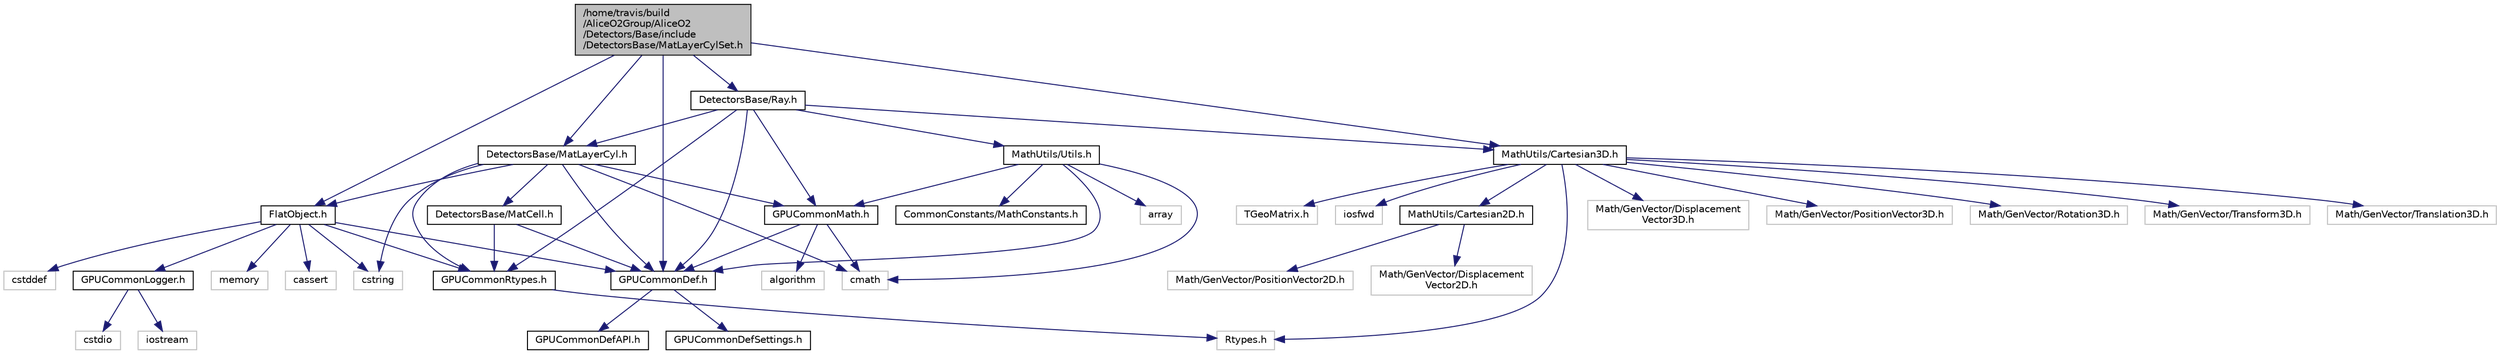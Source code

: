 digraph "/home/travis/build/AliceO2Group/AliceO2/Detectors/Base/include/DetectorsBase/MatLayerCylSet.h"
{
 // INTERACTIVE_SVG=YES
  bgcolor="transparent";
  edge [fontname="Helvetica",fontsize="10",labelfontname="Helvetica",labelfontsize="10"];
  node [fontname="Helvetica",fontsize="10",shape=record];
  Node0 [label="/home/travis/build\l/AliceO2Group/AliceO2\l/Detectors/Base/include\l/DetectorsBase/MatLayerCylSet.h",height=0.2,width=0.4,color="black", fillcolor="grey75", style="filled", fontcolor="black"];
  Node0 -> Node1 [color="midnightblue",fontsize="10",style="solid",fontname="Helvetica"];
  Node1 [label="GPUCommonDef.h",height=0.2,width=0.4,color="black",URL="$df/d21/GPUCommonDef_8h.html"];
  Node1 -> Node2 [color="midnightblue",fontsize="10",style="solid",fontname="Helvetica"];
  Node2 [label="GPUCommonDefSettings.h",height=0.2,width=0.4,color="black",URL="$d5/d93/GPUCommonDefSettings_8h.html"];
  Node1 -> Node3 [color="midnightblue",fontsize="10",style="solid",fontname="Helvetica"];
  Node3 [label="GPUCommonDefAPI.h",height=0.2,width=0.4,color="black",URL="$da/d5a/GPUCommonDefAPI_8h.html"];
  Node0 -> Node4 [color="midnightblue",fontsize="10",style="solid",fontname="Helvetica"];
  Node4 [label="DetectorsBase/MatLayerCyl.h",height=0.2,width=0.4,color="black",URL="$da/df3/MatLayerCyl_8h.html",tooltip="Declarations for single cylindrical material layer class. "];
  Node4 -> Node5 [color="midnightblue",fontsize="10",style="solid",fontname="Helvetica"];
  Node5 [label="cmath",height=0.2,width=0.4,color="grey75"];
  Node4 -> Node6 [color="midnightblue",fontsize="10",style="solid",fontname="Helvetica"];
  Node6 [label="cstring",height=0.2,width=0.4,color="grey75"];
  Node4 -> Node1 [color="midnightblue",fontsize="10",style="solid",fontname="Helvetica"];
  Node4 -> Node7 [color="midnightblue",fontsize="10",style="solid",fontname="Helvetica"];
  Node7 [label="FlatObject.h",height=0.2,width=0.4,color="black",URL="$db/dff/FlatObject_8h.html",tooltip="Definition of FlatObject class. "];
  Node7 -> Node8 [color="midnightblue",fontsize="10",style="solid",fontname="Helvetica"];
  Node8 [label="cstddef",height=0.2,width=0.4,color="grey75"];
  Node7 -> Node9 [color="midnightblue",fontsize="10",style="solid",fontname="Helvetica"];
  Node9 [label="memory",height=0.2,width=0.4,color="grey75"];
  Node7 -> Node6 [color="midnightblue",fontsize="10",style="solid",fontname="Helvetica"];
  Node7 -> Node10 [color="midnightblue",fontsize="10",style="solid",fontname="Helvetica"];
  Node10 [label="cassert",height=0.2,width=0.4,color="grey75"];
  Node7 -> Node1 [color="midnightblue",fontsize="10",style="solid",fontname="Helvetica"];
  Node7 -> Node11 [color="midnightblue",fontsize="10",style="solid",fontname="Helvetica"];
  Node11 [label="GPUCommonRtypes.h",height=0.2,width=0.4,color="black",URL="$d2/d45/GPUCommonRtypes_8h.html"];
  Node11 -> Node12 [color="midnightblue",fontsize="10",style="solid",fontname="Helvetica"];
  Node12 [label="Rtypes.h",height=0.2,width=0.4,color="grey75"];
  Node7 -> Node13 [color="midnightblue",fontsize="10",style="solid",fontname="Helvetica"];
  Node13 [label="GPUCommonLogger.h",height=0.2,width=0.4,color="black",URL="$df/d5b/GPUCommonLogger_8h.html"];
  Node13 -> Node14 [color="midnightblue",fontsize="10",style="solid",fontname="Helvetica"];
  Node14 [label="iostream",height=0.2,width=0.4,color="grey75"];
  Node13 -> Node15 [color="midnightblue",fontsize="10",style="solid",fontname="Helvetica"];
  Node15 [label="cstdio",height=0.2,width=0.4,color="grey75"];
  Node4 -> Node11 [color="midnightblue",fontsize="10",style="solid",fontname="Helvetica"];
  Node4 -> Node16 [color="midnightblue",fontsize="10",style="solid",fontname="Helvetica"];
  Node16 [label="GPUCommonMath.h",height=0.2,width=0.4,color="black",URL="$d6/da2/GPUCommonMath_8h.html"];
  Node16 -> Node1 [color="midnightblue",fontsize="10",style="solid",fontname="Helvetica"];
  Node16 -> Node5 [color="midnightblue",fontsize="10",style="solid",fontname="Helvetica"];
  Node16 -> Node17 [color="midnightblue",fontsize="10",style="solid",fontname="Helvetica"];
  Node17 [label="algorithm",height=0.2,width=0.4,color="grey75"];
  Node4 -> Node18 [color="midnightblue",fontsize="10",style="solid",fontname="Helvetica"];
  Node18 [label="DetectorsBase/MatCell.h",height=0.2,width=0.4,color="black",URL="$db/dba/MatCell_8h.html",tooltip="Declarations for material properties of the cell (voxel) "];
  Node18 -> Node1 [color="midnightblue",fontsize="10",style="solid",fontname="Helvetica"];
  Node18 -> Node11 [color="midnightblue",fontsize="10",style="solid",fontname="Helvetica"];
  Node0 -> Node19 [color="midnightblue",fontsize="10",style="solid",fontname="Helvetica"];
  Node19 [label="DetectorsBase/Ray.h",height=0.2,width=0.4,color="black",URL="$d4/d1b/Ray_8h.html"];
  Node19 -> Node11 [color="midnightblue",fontsize="10",style="solid",fontname="Helvetica"];
  Node19 -> Node1 [color="midnightblue",fontsize="10",style="solid",fontname="Helvetica"];
  Node19 -> Node16 [color="midnightblue",fontsize="10",style="solid",fontname="Helvetica"];
  Node19 -> Node4 [color="midnightblue",fontsize="10",style="solid",fontname="Helvetica"];
  Node19 -> Node20 [color="midnightblue",fontsize="10",style="solid",fontname="Helvetica"];
  Node20 [label="MathUtils/Utils.h",height=0.2,width=0.4,color="black",URL="$d9/d52/Common_2MathUtils_2include_2MathUtils_2Utils_8h.html"];
  Node20 -> Node21 [color="midnightblue",fontsize="10",style="solid",fontname="Helvetica"];
  Node21 [label="array",height=0.2,width=0.4,color="grey75"];
  Node20 -> Node5 [color="midnightblue",fontsize="10",style="solid",fontname="Helvetica"];
  Node20 -> Node1 [color="midnightblue",fontsize="10",style="solid",fontname="Helvetica"];
  Node20 -> Node16 [color="midnightblue",fontsize="10",style="solid",fontname="Helvetica"];
  Node20 -> Node22 [color="midnightblue",fontsize="10",style="solid",fontname="Helvetica"];
  Node22 [label="CommonConstants/MathConstants.h",height=0.2,width=0.4,color="black",URL="$d6/d84/MathConstants_8h.html",tooltip="useful math constants "];
  Node19 -> Node23 [color="midnightblue",fontsize="10",style="solid",fontname="Helvetica"];
  Node23 [label="MathUtils/Cartesian3D.h",height=0.2,width=0.4,color="black",URL="$dd/d76/Cartesian3D_8h.html"];
  Node23 -> Node24 [color="midnightblue",fontsize="10",style="solid",fontname="Helvetica"];
  Node24 [label="Math/GenVector/Displacement\lVector3D.h",height=0.2,width=0.4,color="grey75"];
  Node23 -> Node25 [color="midnightblue",fontsize="10",style="solid",fontname="Helvetica"];
  Node25 [label="Math/GenVector/PositionVector3D.h",height=0.2,width=0.4,color="grey75"];
  Node23 -> Node26 [color="midnightblue",fontsize="10",style="solid",fontname="Helvetica"];
  Node26 [label="Math/GenVector/Rotation3D.h",height=0.2,width=0.4,color="grey75"];
  Node23 -> Node27 [color="midnightblue",fontsize="10",style="solid",fontname="Helvetica"];
  Node27 [label="Math/GenVector/Transform3D.h",height=0.2,width=0.4,color="grey75"];
  Node23 -> Node28 [color="midnightblue",fontsize="10",style="solid",fontname="Helvetica"];
  Node28 [label="Math/GenVector/Translation3D.h",height=0.2,width=0.4,color="grey75"];
  Node23 -> Node12 [color="midnightblue",fontsize="10",style="solid",fontname="Helvetica"];
  Node23 -> Node29 [color="midnightblue",fontsize="10",style="solid",fontname="Helvetica"];
  Node29 [label="TGeoMatrix.h",height=0.2,width=0.4,color="grey75"];
  Node23 -> Node30 [color="midnightblue",fontsize="10",style="solid",fontname="Helvetica"];
  Node30 [label="iosfwd",height=0.2,width=0.4,color="grey75"];
  Node23 -> Node31 [color="midnightblue",fontsize="10",style="solid",fontname="Helvetica"];
  Node31 [label="MathUtils/Cartesian2D.h",height=0.2,width=0.4,color="black",URL="$d2/dd0/Cartesian2D_8h.html"];
  Node31 -> Node32 [color="midnightblue",fontsize="10",style="solid",fontname="Helvetica"];
  Node32 [label="Math/GenVector/Displacement\lVector2D.h",height=0.2,width=0.4,color="grey75"];
  Node31 -> Node33 [color="midnightblue",fontsize="10",style="solid",fontname="Helvetica"];
  Node33 [label="Math/GenVector/PositionVector2D.h",height=0.2,width=0.4,color="grey75"];
  Node0 -> Node7 [color="midnightblue",fontsize="10",style="solid",fontname="Helvetica"];
  Node0 -> Node23 [color="midnightblue",fontsize="10",style="solid",fontname="Helvetica"];
}
